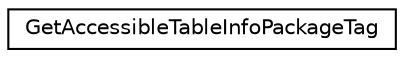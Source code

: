 digraph "类继承关系图"
{
 // LATEX_PDF_SIZE
  edge [fontname="Helvetica",fontsize="10",labelfontname="Helvetica",labelfontsize="10"];
  node [fontname="Helvetica",fontsize="10",shape=record];
  rankdir="LR";
  Node0 [label="GetAccessibleTableInfoPackageTag",height=0.2,width=0.4,color="black", fillcolor="white", style="filled",URL="$struct_get_accessible_table_info_package_tag.html",tooltip=" "];
}
